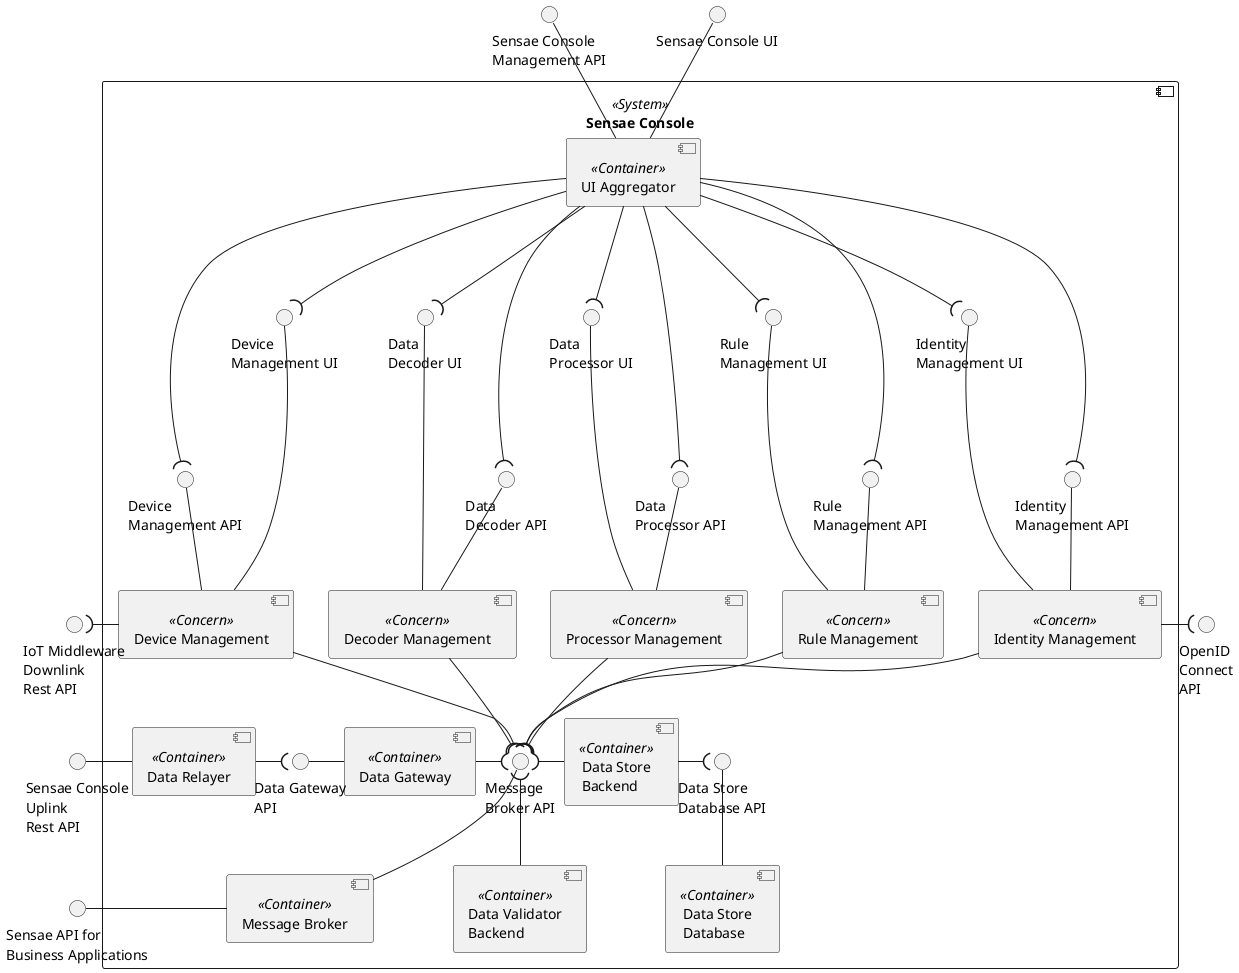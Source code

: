 @startuml contexts-v2

interface "Sensae Console\nUplink\nRest API" as RELAY_API
interface "OpenID\nConnect\nAPI" as OUT_ENDPOINT

component "Sensae Console" <<System>> {

    component "UI Aggregator" <<Container>> as UI

    component "Device Management" <<Concern>> as ID_MAN
    component "Rule Management" <<Concern>> as RULE_MAN
    component "Decoder Management" <<Concern>> as DECO_MAN
    component "Processor Management" <<Concern>> as PROC_MAN
    component "Identity Management" <<Concern>> as DEVI_MAN

    component "Message Broker" <<Container>> as MB

    interface "Message\nBroker API" as MB_API

    component "Data Gateway" <<Container>> as GATE

    interface "Data Gateway\nAPI" as GATE_API

    component "Data Relayer" <<Container>> as RELAY

    component "Data Validator\nBackend" <<Container>> as VALI
    component "Data Store\nBackend" <<Container>> as STORE
    component "Data Store\nDatabase" <<Container>> as STORE_DB

    interface "Data Store\nDatabase API" as STORE_DB_API

    STORE_DB_API -- STORE_DB
    STORE -( STORE_DB_API
    GATE_API - GATE
    RELAY -( GATE_API

    ID_MAN -[hidden]- RELAY

    interface "Device\nManagement API" as ID_MAN_API
    interface "Device\nManagement UI" as ID_MAN_UI

    ID_MAN_API -- ID_MAN
    ID_MAN_UI --- ID_MAN

    interface "Rule\nManagement API" as RULE_MAN_API
    interface "Rule\nManagement UI" as RULE_MAN_UI

    RULE_MAN_API -- RULE_MAN
    RULE_MAN_UI --- RULE_MAN

    interface "Identity\nManagement API" as DEVI_MAN_API
    interface "Identity\nManagement UI" as DEVI_MAN_UI

    DEVI_MAN_API -- DEVI_MAN
    DEVI_MAN_UI --- DEVI_MAN

    interface "Data\nDecoder API" as DECO_MAN_API
    interface "Data\nDecoder UI" as DECO_MAN_UI

    DECO_MAN_API -- DECO_MAN
    DECO_MAN_UI --- DECO_MAN

    interface "Data\nProcessor API" as PROC_MAN_API
    interface "Data\nProcessor UI" as PROC_MAN_UI

    PROC_MAN_API -- PROC_MAN
    PROC_MAN_UI --- PROC_MAN

    UI --( PROC_MAN_API
    UI --( PROC_MAN_UI

    UI --( DECO_MAN_API
    UI --( DECO_MAN_UI

    UI --( DEVI_MAN_API
    UI --( DEVI_MAN_UI

    UI --( RULE_MAN_API
    UI --( RULE_MAN_UI

    UI --( ID_MAN_API
    UI --( ID_MAN_UI
}

interface "Sensae API for\nBusiness Applications" as MB_API2

MB_API2 - MB

DEVI_MAN -( OUT_ENDPOINT

interface "IoT Middleware\nDownlink\nRest API" as OPENID

OPENID )- ID_MAN

RELAY_API - RELAY

MB_API )- STORE
MB_API )-- VALI

ID_MAN -[hidden]- RELAY_API
OPENID -[hidden]- RELAY_API
GATE_API -[hidden] MB
RELAY_API -[hidden] MB_API2

MB_API -- MB

PROC_MAN --( MB_API
DEVI_MAN --( MB_API
DECO_MAN --( MB_API
ID_MAN --( MB_API
RULE_MAN --( MB_API
GATE -( MB_API

DEVI_MAN_API -[hidden]- OUT_ENDPOINT

interface "Sensae Console\nManagement API" as API
interface "Sensae Console UI" as UI_API

API -- UI
UI_API -- UI

@enduml
